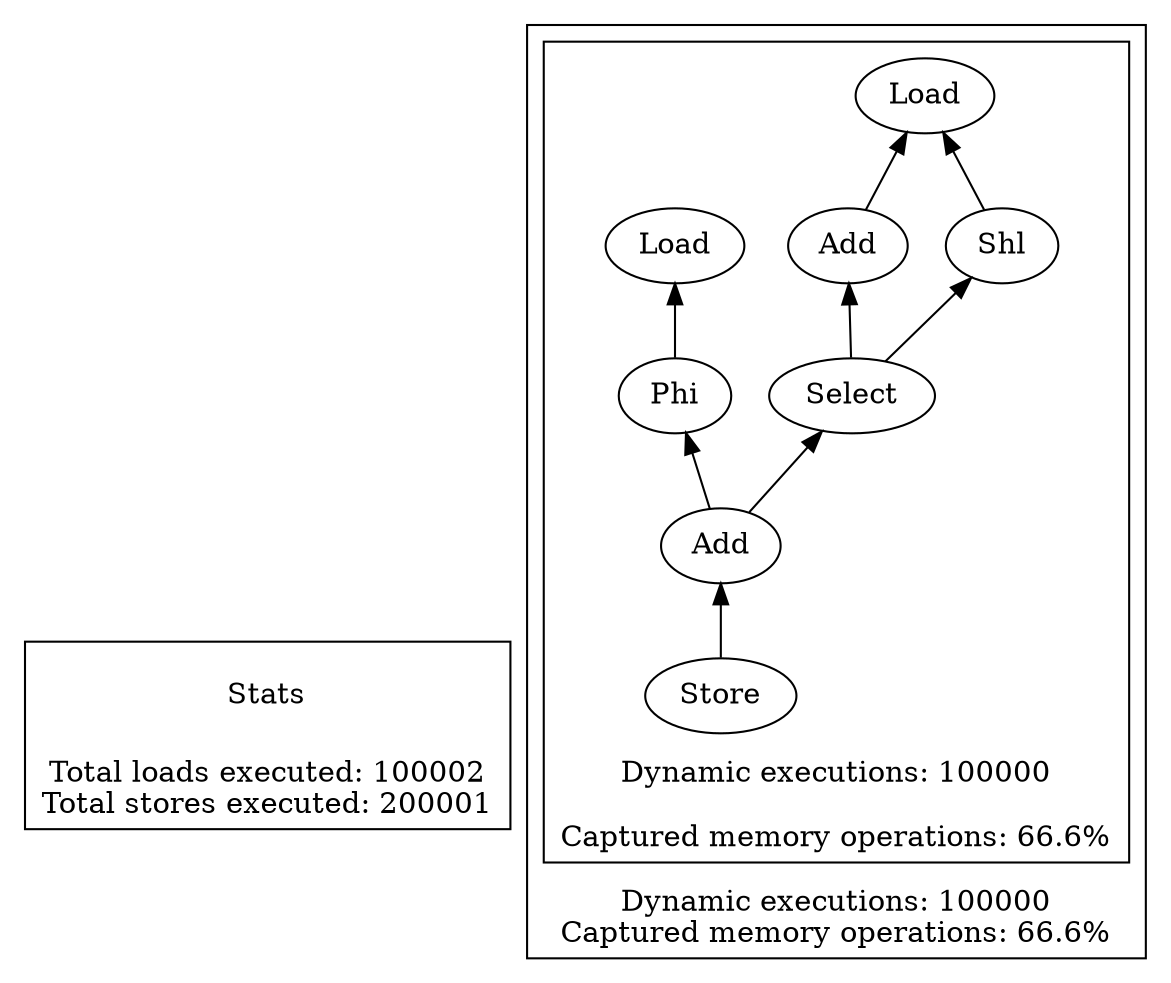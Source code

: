 strict digraph {
rankdir=BT
subgraph {
Stats [shape=plaintext]
cluster=true
label="Total loads executed: 100002\nTotal stores executed: 200001"
}
subgraph {
subgraph {
"0_0_21" [label="Phi"]
"0_0_17" [label="Load"]
"0_0_21" -> "0_0_17"
{
rank=min
"0_0_30" [label="Store"]
}
"0_0_29" [label="Add"]
"0_0_30" -> "0_0_29"
"0_0_28" [label="Select"]
"0_0_26" [label="Add"]
"0_0_28" -> "0_0_26"
"0_0_29" -> "0_0_21"
"0_0_27" [label="Shl"]
"0_0_25" [label="Load"]
"0_0_27" -> "0_0_25"
"0_0_28" -> "0_0_27"
"0_0_29" -> "0_0_28"
"0_0_26" -> "0_0_25"
cluster=true
label="Dynamic executions: 100000\n\nCaptured memory operations: 66.6%"
}
cluster=true
label="Dynamic executions: 100000\nCaptured memory operations: 66.6%"
}
}
